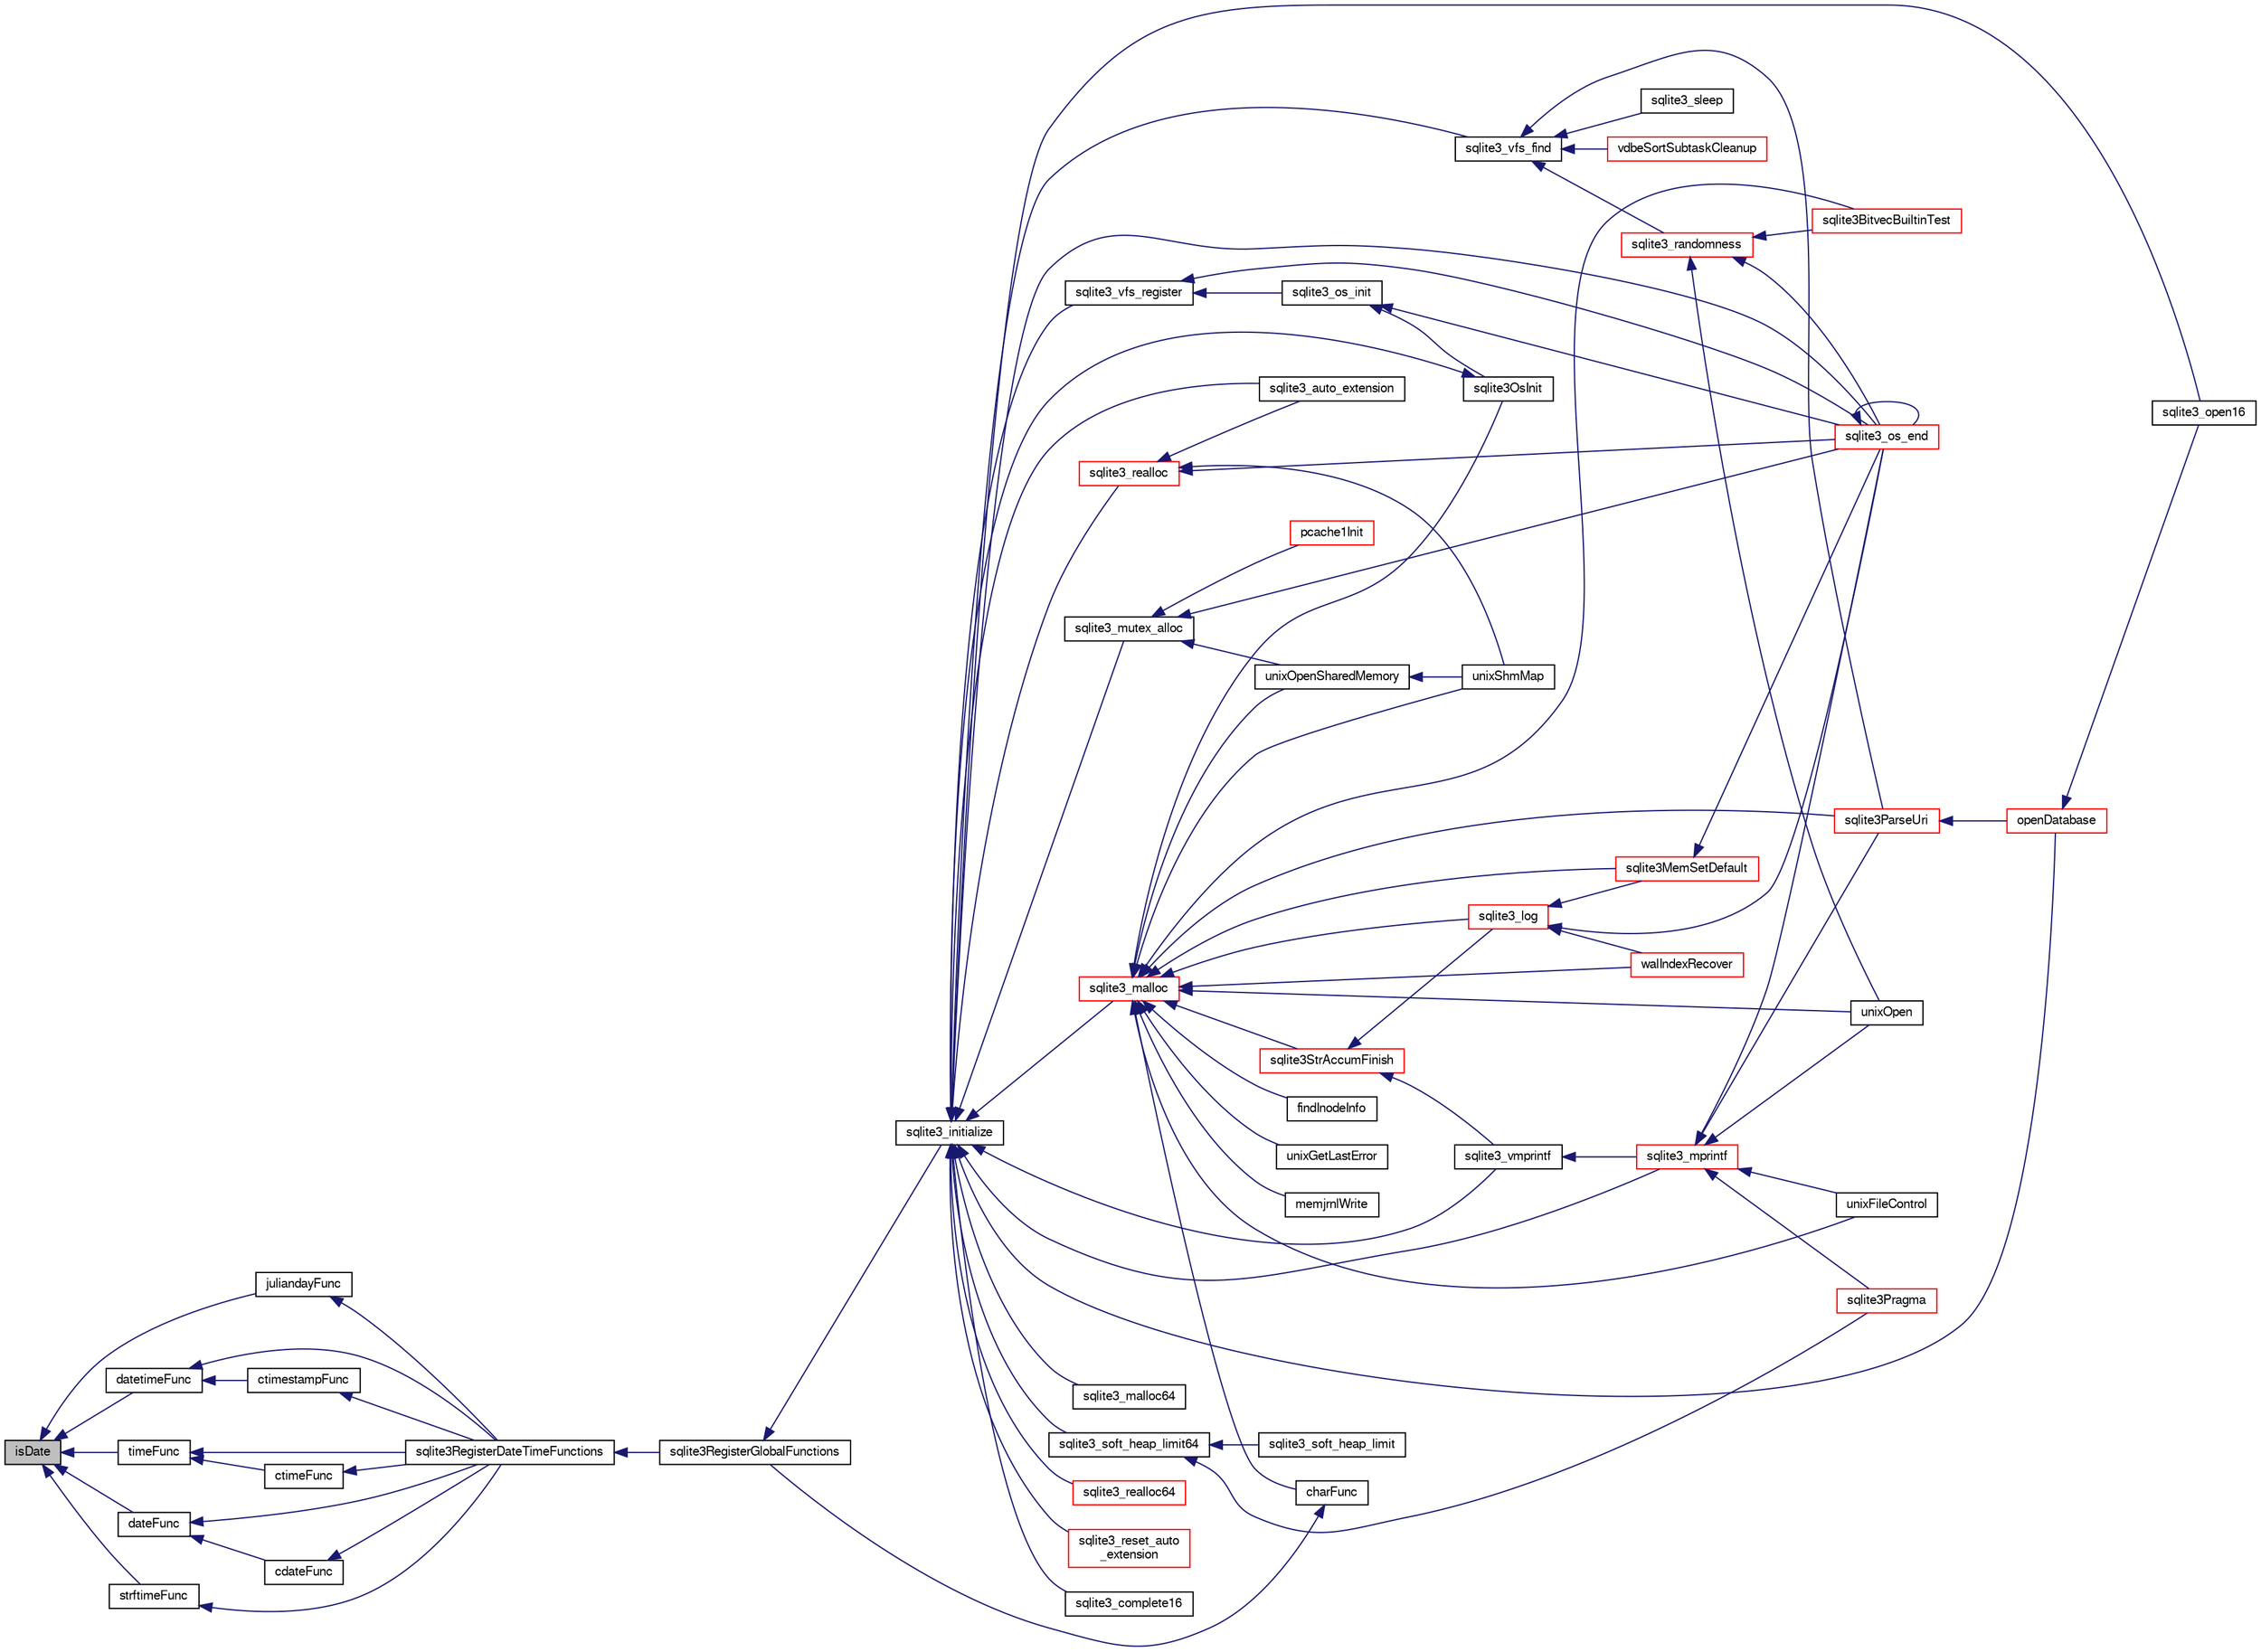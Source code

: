 digraph "isDate"
{
  edge [fontname="FreeSans",fontsize="10",labelfontname="FreeSans",labelfontsize="10"];
  node [fontname="FreeSans",fontsize="10",shape=record];
  rankdir="LR";
  Node145941 [label="isDate",height=0.2,width=0.4,color="black", fillcolor="grey75", style="filled", fontcolor="black"];
  Node145941 -> Node145942 [dir="back",color="midnightblue",fontsize="10",style="solid",fontname="FreeSans"];
  Node145942 [label="juliandayFunc",height=0.2,width=0.4,color="black", fillcolor="white", style="filled",URL="$sqlite3_8c.html#ac3eed2d3f72c21bee1e65f9d0f33a263"];
  Node145942 -> Node145943 [dir="back",color="midnightblue",fontsize="10",style="solid",fontname="FreeSans"];
  Node145943 [label="sqlite3RegisterDateTimeFunctions",height=0.2,width=0.4,color="black", fillcolor="white", style="filled",URL="$sqlite3_8c.html#a44405fdf6c4462912007f6602ecc0bb4"];
  Node145943 -> Node145944 [dir="back",color="midnightblue",fontsize="10",style="solid",fontname="FreeSans"];
  Node145944 [label="sqlite3RegisterGlobalFunctions",height=0.2,width=0.4,color="black", fillcolor="white", style="filled",URL="$sqlite3_8c.html#a9f75bd111010f29e1b8d74344473c4ec"];
  Node145944 -> Node145945 [dir="back",color="midnightblue",fontsize="10",style="solid",fontname="FreeSans"];
  Node145945 [label="sqlite3_initialize",height=0.2,width=0.4,color="black", fillcolor="white", style="filled",URL="$sqlite3_8h.html#ab0c0ee2d5d4cf8b28e9572296a8861df"];
  Node145945 -> Node145946 [dir="back",color="midnightblue",fontsize="10",style="solid",fontname="FreeSans"];
  Node145946 [label="sqlite3_vfs_find",height=0.2,width=0.4,color="black", fillcolor="white", style="filled",URL="$sqlite3_8h.html#ac201a26de3dfa1d6deb8069eb8d95627"];
  Node145946 -> Node145947 [dir="back",color="midnightblue",fontsize="10",style="solid",fontname="FreeSans"];
  Node145947 [label="sqlite3_randomness",height=0.2,width=0.4,color="red", fillcolor="white", style="filled",URL="$sqlite3_8h.html#aa452ad88657d4606e137b09c4e9315c7"];
  Node145947 -> Node145951 [dir="back",color="midnightblue",fontsize="10",style="solid",fontname="FreeSans"];
  Node145951 [label="unixOpen",height=0.2,width=0.4,color="black", fillcolor="white", style="filled",URL="$sqlite3_8c.html#a8ed5efc47b6e14f7805cd1bb9b215775"];
  Node145947 -> Node145952 [dir="back",color="midnightblue",fontsize="10",style="solid",fontname="FreeSans"];
  Node145952 [label="sqlite3_os_end",height=0.2,width=0.4,color="red", fillcolor="white", style="filled",URL="$sqlite3_8h.html#a2288c95881ecca13d994e42b6a958906"];
  Node145952 -> Node145952 [dir="back",color="midnightblue",fontsize="10",style="solid",fontname="FreeSans"];
  Node145947 -> Node145954 [dir="back",color="midnightblue",fontsize="10",style="solid",fontname="FreeSans"];
  Node145954 [label="sqlite3BitvecBuiltinTest",height=0.2,width=0.4,color="red", fillcolor="white", style="filled",URL="$sqlite3_8c.html#a9b4e3e921ce1ede6f10a9106c034ff9b"];
  Node145946 -> Node146350 [dir="back",color="midnightblue",fontsize="10",style="solid",fontname="FreeSans"];
  Node146350 [label="vdbeSortSubtaskCleanup",height=0.2,width=0.4,color="red", fillcolor="white", style="filled",URL="$sqlite3_8c.html#abc8ce4c3ef58cc10f5b27642aab32b30"];
  Node145946 -> Node146353 [dir="back",color="midnightblue",fontsize="10",style="solid",fontname="FreeSans"];
  Node146353 [label="sqlite3ParseUri",height=0.2,width=0.4,color="red", fillcolor="white", style="filled",URL="$sqlite3_8c.html#aaa912f29a67460d8b2186c97056e8767"];
  Node146353 -> Node146196 [dir="back",color="midnightblue",fontsize="10",style="solid",fontname="FreeSans"];
  Node146196 [label="openDatabase",height=0.2,width=0.4,color="red", fillcolor="white", style="filled",URL="$sqlite3_8c.html#a6a9c3bc3a64234e863413f41db473758"];
  Node146196 -> Node146199 [dir="back",color="midnightblue",fontsize="10",style="solid",fontname="FreeSans"];
  Node146199 [label="sqlite3_open16",height=0.2,width=0.4,color="black", fillcolor="white", style="filled",URL="$sqlite3_8h.html#adbc401bb96713f32e553db32f6f3ca33"];
  Node145946 -> Node146354 [dir="back",color="midnightblue",fontsize="10",style="solid",fontname="FreeSans"];
  Node146354 [label="sqlite3_sleep",height=0.2,width=0.4,color="black", fillcolor="white", style="filled",URL="$sqlite3_8h.html#ad0c133ddbbecb6433f3c6ebef8966efa"];
  Node145945 -> Node146355 [dir="back",color="midnightblue",fontsize="10",style="solid",fontname="FreeSans"];
  Node146355 [label="sqlite3_vfs_register",height=0.2,width=0.4,color="black", fillcolor="white", style="filled",URL="$sqlite3_8h.html#a7184b289ccd4c4c7200589137d88c4ae"];
  Node146355 -> Node146356 [dir="back",color="midnightblue",fontsize="10",style="solid",fontname="FreeSans"];
  Node146356 [label="sqlite3_os_init",height=0.2,width=0.4,color="black", fillcolor="white", style="filled",URL="$sqlite3_8h.html#acebc2290d00a32d3afe2361f2979038b"];
  Node146356 -> Node146357 [dir="back",color="midnightblue",fontsize="10",style="solid",fontname="FreeSans"];
  Node146357 [label="sqlite3OsInit",height=0.2,width=0.4,color="black", fillcolor="white", style="filled",URL="$sqlite3_8c.html#afeaa886fe1ca086a30fd278b1d069762"];
  Node146357 -> Node145945 [dir="back",color="midnightblue",fontsize="10",style="solid",fontname="FreeSans"];
  Node146356 -> Node145952 [dir="back",color="midnightblue",fontsize="10",style="solid",fontname="FreeSans"];
  Node146355 -> Node145952 [dir="back",color="midnightblue",fontsize="10",style="solid",fontname="FreeSans"];
  Node145945 -> Node146358 [dir="back",color="midnightblue",fontsize="10",style="solid",fontname="FreeSans"];
  Node146358 [label="sqlite3_mutex_alloc",height=0.2,width=0.4,color="black", fillcolor="white", style="filled",URL="$sqlite3_8h.html#aa3f89418cd18e99596435c958b29b650"];
  Node146358 -> Node146359 [dir="back",color="midnightblue",fontsize="10",style="solid",fontname="FreeSans"];
  Node146359 [label="unixOpenSharedMemory",height=0.2,width=0.4,color="black", fillcolor="white", style="filled",URL="$sqlite3_8c.html#a30775afa2e08ca6ddc7853326afed7c7"];
  Node146359 -> Node146360 [dir="back",color="midnightblue",fontsize="10",style="solid",fontname="FreeSans"];
  Node146360 [label="unixShmMap",height=0.2,width=0.4,color="black", fillcolor="white", style="filled",URL="$sqlite3_8c.html#aeaa77f0ab08a4f4ee5f86e8c9727e974"];
  Node146358 -> Node145952 [dir="back",color="midnightblue",fontsize="10",style="solid",fontname="FreeSans"];
  Node146358 -> Node146361 [dir="back",color="midnightblue",fontsize="10",style="solid",fontname="FreeSans"];
  Node146361 [label="pcache1Init",height=0.2,width=0.4,color="red", fillcolor="white", style="filled",URL="$sqlite3_8c.html#a05e9c1daf3dd812db1d769b69b20e069"];
  Node145945 -> Node146431 [dir="back",color="midnightblue",fontsize="10",style="solid",fontname="FreeSans"];
  Node146431 [label="sqlite3_soft_heap_limit64",height=0.2,width=0.4,color="black", fillcolor="white", style="filled",URL="$sqlite3_8h.html#ab37b3a4d1652e3acb2c43d1252e6b852"];
  Node146431 -> Node146432 [dir="back",color="midnightblue",fontsize="10",style="solid",fontname="FreeSans"];
  Node146432 [label="sqlite3_soft_heap_limit",height=0.2,width=0.4,color="black", fillcolor="white", style="filled",URL="$sqlite3_8h.html#a18c3472581de3072201723e798524fdc"];
  Node146431 -> Node146039 [dir="back",color="midnightblue",fontsize="10",style="solid",fontname="FreeSans"];
  Node146039 [label="sqlite3Pragma",height=0.2,width=0.4,color="red", fillcolor="white", style="filled",URL="$sqlite3_8c.html#a111391370f58f8e6a6eca51fd34d62ed"];
  Node145945 -> Node146433 [dir="back",color="midnightblue",fontsize="10",style="solid",fontname="FreeSans"];
  Node146433 [label="sqlite3_malloc",height=0.2,width=0.4,color="red", fillcolor="white", style="filled",URL="$sqlite3_8h.html#a510e31845345737f17d86ce0b2328356"];
  Node146433 -> Node146357 [dir="back",color="midnightblue",fontsize="10",style="solid",fontname="FreeSans"];
  Node146433 -> Node146429 [dir="back",color="midnightblue",fontsize="10",style="solid",fontname="FreeSans"];
  Node146429 [label="sqlite3MemSetDefault",height=0.2,width=0.4,color="red", fillcolor="white", style="filled",URL="$sqlite3_8c.html#a162fbfd727e92c5f8f72625b5ff62549"];
  Node146429 -> Node145952 [dir="back",color="midnightblue",fontsize="10",style="solid",fontname="FreeSans"];
  Node146433 -> Node146434 [dir="back",color="midnightblue",fontsize="10",style="solid",fontname="FreeSans"];
  Node146434 [label="sqlite3StrAccumFinish",height=0.2,width=0.4,color="red", fillcolor="white", style="filled",URL="$sqlite3_8c.html#adb7f26b10ac1b847db6f000ef4c2e2ba"];
  Node146434 -> Node146508 [dir="back",color="midnightblue",fontsize="10",style="solid",fontname="FreeSans"];
  Node146508 [label="sqlite3_vmprintf",height=0.2,width=0.4,color="black", fillcolor="white", style="filled",URL="$sqlite3_8h.html#ac240de67ddf003828f16a6d9dd3fa3ca"];
  Node146508 -> Node146509 [dir="back",color="midnightblue",fontsize="10",style="solid",fontname="FreeSans"];
  Node146509 [label="sqlite3_mprintf",height=0.2,width=0.4,color="red", fillcolor="white", style="filled",URL="$sqlite3_8h.html#a9533933e57f7ccbb48c32041ce3a8862"];
  Node146509 -> Node145950 [dir="back",color="midnightblue",fontsize="10",style="solid",fontname="FreeSans"];
  Node145950 [label="unixFileControl",height=0.2,width=0.4,color="black", fillcolor="white", style="filled",URL="$sqlite3_8c.html#ad71f213fa385cc58f307cefd953c03ae"];
  Node146509 -> Node145951 [dir="back",color="midnightblue",fontsize="10",style="solid",fontname="FreeSans"];
  Node146509 -> Node145952 [dir="back",color="midnightblue",fontsize="10",style="solid",fontname="FreeSans"];
  Node146509 -> Node146039 [dir="back",color="midnightblue",fontsize="10",style="solid",fontname="FreeSans"];
  Node146509 -> Node146353 [dir="back",color="midnightblue",fontsize="10",style="solid",fontname="FreeSans"];
  Node146434 -> Node146616 [dir="back",color="midnightblue",fontsize="10",style="solid",fontname="FreeSans"];
  Node146616 [label="sqlite3_log",height=0.2,width=0.4,color="red", fillcolor="white", style="filled",URL="$sqlite3_8h.html#a298c9699bf9c143662c6b1fec4b2dc3b"];
  Node146616 -> Node146429 [dir="back",color="midnightblue",fontsize="10",style="solid",fontname="FreeSans"];
  Node146616 -> Node145952 [dir="back",color="midnightblue",fontsize="10",style="solid",fontname="FreeSans"];
  Node146616 -> Node146546 [dir="back",color="midnightblue",fontsize="10",style="solid",fontname="FreeSans"];
  Node146546 [label="walIndexRecover",height=0.2,width=0.4,color="red", fillcolor="white", style="filled",URL="$sqlite3_8c.html#ab4ee99f3710323acbeb6c495dd18d205"];
  Node146433 -> Node146616 [dir="back",color="midnightblue",fontsize="10",style="solid",fontname="FreeSans"];
  Node146433 -> Node146695 [dir="back",color="midnightblue",fontsize="10",style="solid",fontname="FreeSans"];
  Node146695 [label="findInodeInfo",height=0.2,width=0.4,color="black", fillcolor="white", style="filled",URL="$sqlite3_8c.html#ac92c39062e69a79c4a62dfd55242c782"];
  Node146433 -> Node145950 [dir="back",color="midnightblue",fontsize="10",style="solid",fontname="FreeSans"];
  Node146433 -> Node146359 [dir="back",color="midnightblue",fontsize="10",style="solid",fontname="FreeSans"];
  Node146433 -> Node146360 [dir="back",color="midnightblue",fontsize="10",style="solid",fontname="FreeSans"];
  Node146433 -> Node145951 [dir="back",color="midnightblue",fontsize="10",style="solid",fontname="FreeSans"];
  Node146433 -> Node146529 [dir="back",color="midnightblue",fontsize="10",style="solid",fontname="FreeSans"];
  Node146529 [label="unixGetLastError",height=0.2,width=0.4,color="black", fillcolor="white", style="filled",URL="$sqlite3_8c.html#aed1e42f49d74b419c3c85b559dd61240"];
  Node146433 -> Node145954 [dir="back",color="midnightblue",fontsize="10",style="solid",fontname="FreeSans"];
  Node146433 -> Node146546 [dir="back",color="midnightblue",fontsize="10",style="solid",fontname="FreeSans"];
  Node146433 -> Node146696 [dir="back",color="midnightblue",fontsize="10",style="solid",fontname="FreeSans"];
  Node146696 [label="memjrnlWrite",height=0.2,width=0.4,color="black", fillcolor="white", style="filled",URL="$sqlite3_8c.html#af8bd7d5d7eafce5542f8de300a120c47"];
  Node146433 -> Node146697 [dir="back",color="midnightblue",fontsize="10",style="solid",fontname="FreeSans"];
  Node146697 [label="charFunc",height=0.2,width=0.4,color="black", fillcolor="white", style="filled",URL="$sqlite3_8c.html#ab9b72ce47fcea3c3b92e816435a0fd91"];
  Node146697 -> Node145944 [dir="back",color="midnightblue",fontsize="10",style="solid",fontname="FreeSans"];
  Node146433 -> Node146353 [dir="back",color="midnightblue",fontsize="10",style="solid",fontname="FreeSans"];
  Node145945 -> Node146698 [dir="back",color="midnightblue",fontsize="10",style="solid",fontname="FreeSans"];
  Node146698 [label="sqlite3_malloc64",height=0.2,width=0.4,color="black", fillcolor="white", style="filled",URL="$sqlite3_8h.html#a12b7ee85e539ea28c130c5c75b96a82a"];
  Node145945 -> Node146699 [dir="back",color="midnightblue",fontsize="10",style="solid",fontname="FreeSans"];
  Node146699 [label="sqlite3_realloc",height=0.2,width=0.4,color="red", fillcolor="white", style="filled",URL="$sqlite3_8h.html#a627f0eeface58024ef47403d8cc76b35"];
  Node146699 -> Node146360 [dir="back",color="midnightblue",fontsize="10",style="solid",fontname="FreeSans"];
  Node146699 -> Node145952 [dir="back",color="midnightblue",fontsize="10",style="solid",fontname="FreeSans"];
  Node146699 -> Node146715 [dir="back",color="midnightblue",fontsize="10",style="solid",fontname="FreeSans"];
  Node146715 [label="sqlite3_auto_extension",height=0.2,width=0.4,color="black", fillcolor="white", style="filled",URL="$sqlite3_8h.html#a85a95b45e94f6bcd52aa39b6acdb36d7"];
  Node145945 -> Node146717 [dir="back",color="midnightblue",fontsize="10",style="solid",fontname="FreeSans"];
  Node146717 [label="sqlite3_realloc64",height=0.2,width=0.4,color="red", fillcolor="white", style="filled",URL="$sqlite3_8h.html#afe88c85e9f864a3fd92941cad197245d"];
  Node145945 -> Node146508 [dir="back",color="midnightblue",fontsize="10",style="solid",fontname="FreeSans"];
  Node145945 -> Node146509 [dir="back",color="midnightblue",fontsize="10",style="solid",fontname="FreeSans"];
  Node145945 -> Node145952 [dir="back",color="midnightblue",fontsize="10",style="solid",fontname="FreeSans"];
  Node145945 -> Node146715 [dir="back",color="midnightblue",fontsize="10",style="solid",fontname="FreeSans"];
  Node145945 -> Node146817 [dir="back",color="midnightblue",fontsize="10",style="solid",fontname="FreeSans"];
  Node146817 [label="sqlite3_reset_auto\l_extension",height=0.2,width=0.4,color="red", fillcolor="white", style="filled",URL="$sqlite3_8h.html#ac33f4064ae6690cada7bdc89e8153ffc"];
  Node145945 -> Node146682 [dir="back",color="midnightblue",fontsize="10",style="solid",fontname="FreeSans"];
  Node146682 [label="sqlite3_complete16",height=0.2,width=0.4,color="black", fillcolor="white", style="filled",URL="$sqlite3_8h.html#a3260341c2ef82787acca48414a1d03a1"];
  Node145945 -> Node146196 [dir="back",color="midnightblue",fontsize="10",style="solid",fontname="FreeSans"];
  Node145945 -> Node146199 [dir="back",color="midnightblue",fontsize="10",style="solid",fontname="FreeSans"];
  Node145941 -> Node146518 [dir="back",color="midnightblue",fontsize="10",style="solid",fontname="FreeSans"];
  Node146518 [label="datetimeFunc",height=0.2,width=0.4,color="black", fillcolor="white", style="filled",URL="$sqlite3_8c.html#a9755493e1c5c377b5ea7078b4029c24a"];
  Node146518 -> Node146519 [dir="back",color="midnightblue",fontsize="10",style="solid",fontname="FreeSans"];
  Node146519 [label="ctimestampFunc",height=0.2,width=0.4,color="black", fillcolor="white", style="filled",URL="$sqlite3_8c.html#af66b08c4ab0dce0ff0c92a61b580f514"];
  Node146519 -> Node145943 [dir="back",color="midnightblue",fontsize="10",style="solid",fontname="FreeSans"];
  Node146518 -> Node145943 [dir="back",color="midnightblue",fontsize="10",style="solid",fontname="FreeSans"];
  Node145941 -> Node146520 [dir="back",color="midnightblue",fontsize="10",style="solid",fontname="FreeSans"];
  Node146520 [label="timeFunc",height=0.2,width=0.4,color="black", fillcolor="white", style="filled",URL="$sqlite3_8c.html#aca881e4cda242c3a8f2256605cbf9e91"];
  Node146520 -> Node146521 [dir="back",color="midnightblue",fontsize="10",style="solid",fontname="FreeSans"];
  Node146521 [label="ctimeFunc",height=0.2,width=0.4,color="black", fillcolor="white", style="filled",URL="$sqlite3_8c.html#ad8e9781533516df5a0705e4b36155290"];
  Node146521 -> Node145943 [dir="back",color="midnightblue",fontsize="10",style="solid",fontname="FreeSans"];
  Node146520 -> Node145943 [dir="back",color="midnightblue",fontsize="10",style="solid",fontname="FreeSans"];
  Node145941 -> Node146522 [dir="back",color="midnightblue",fontsize="10",style="solid",fontname="FreeSans"];
  Node146522 [label="dateFunc",height=0.2,width=0.4,color="black", fillcolor="white", style="filled",URL="$sqlite3_8c.html#a0895a9abec96efb62b3c986a3c14ee32"];
  Node146522 -> Node146523 [dir="back",color="midnightblue",fontsize="10",style="solid",fontname="FreeSans"];
  Node146523 [label="cdateFunc",height=0.2,width=0.4,color="black", fillcolor="white", style="filled",URL="$sqlite3_8c.html#addf6dadca2fea72f90dfa99dbaa3da91"];
  Node146523 -> Node145943 [dir="back",color="midnightblue",fontsize="10",style="solid",fontname="FreeSans"];
  Node146522 -> Node145943 [dir="back",color="midnightblue",fontsize="10",style="solid",fontname="FreeSans"];
  Node145941 -> Node146524 [dir="back",color="midnightblue",fontsize="10",style="solid",fontname="FreeSans"];
  Node146524 [label="strftimeFunc",height=0.2,width=0.4,color="black", fillcolor="white", style="filled",URL="$sqlite3_8c.html#af531defbf93ba3aef96decedeafb344f"];
  Node146524 -> Node145943 [dir="back",color="midnightblue",fontsize="10",style="solid",fontname="FreeSans"];
}
